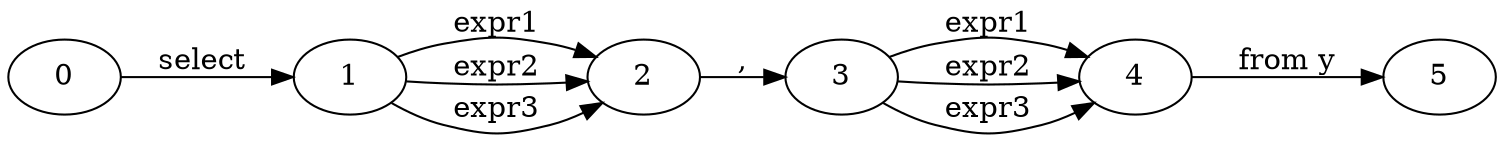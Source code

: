 digraph G {
rankdir = LR
d2tgraphstyle="scale=0.6"
0 -> 1 [ label="select "];
1 -> 2 [ label=" expr1 "];
1 -> 2 [ label=" expr2 "];
1 -> 2 [ label=" expr3 "];
2 -> 3 [ label=","];
3 -> 4 [ label=" expr1 "];
3 -> 4 [ label=" expr2 "];
3 -> 4 [ label=" expr3 "];
4 -> 5 [ label=" from y "];
}
